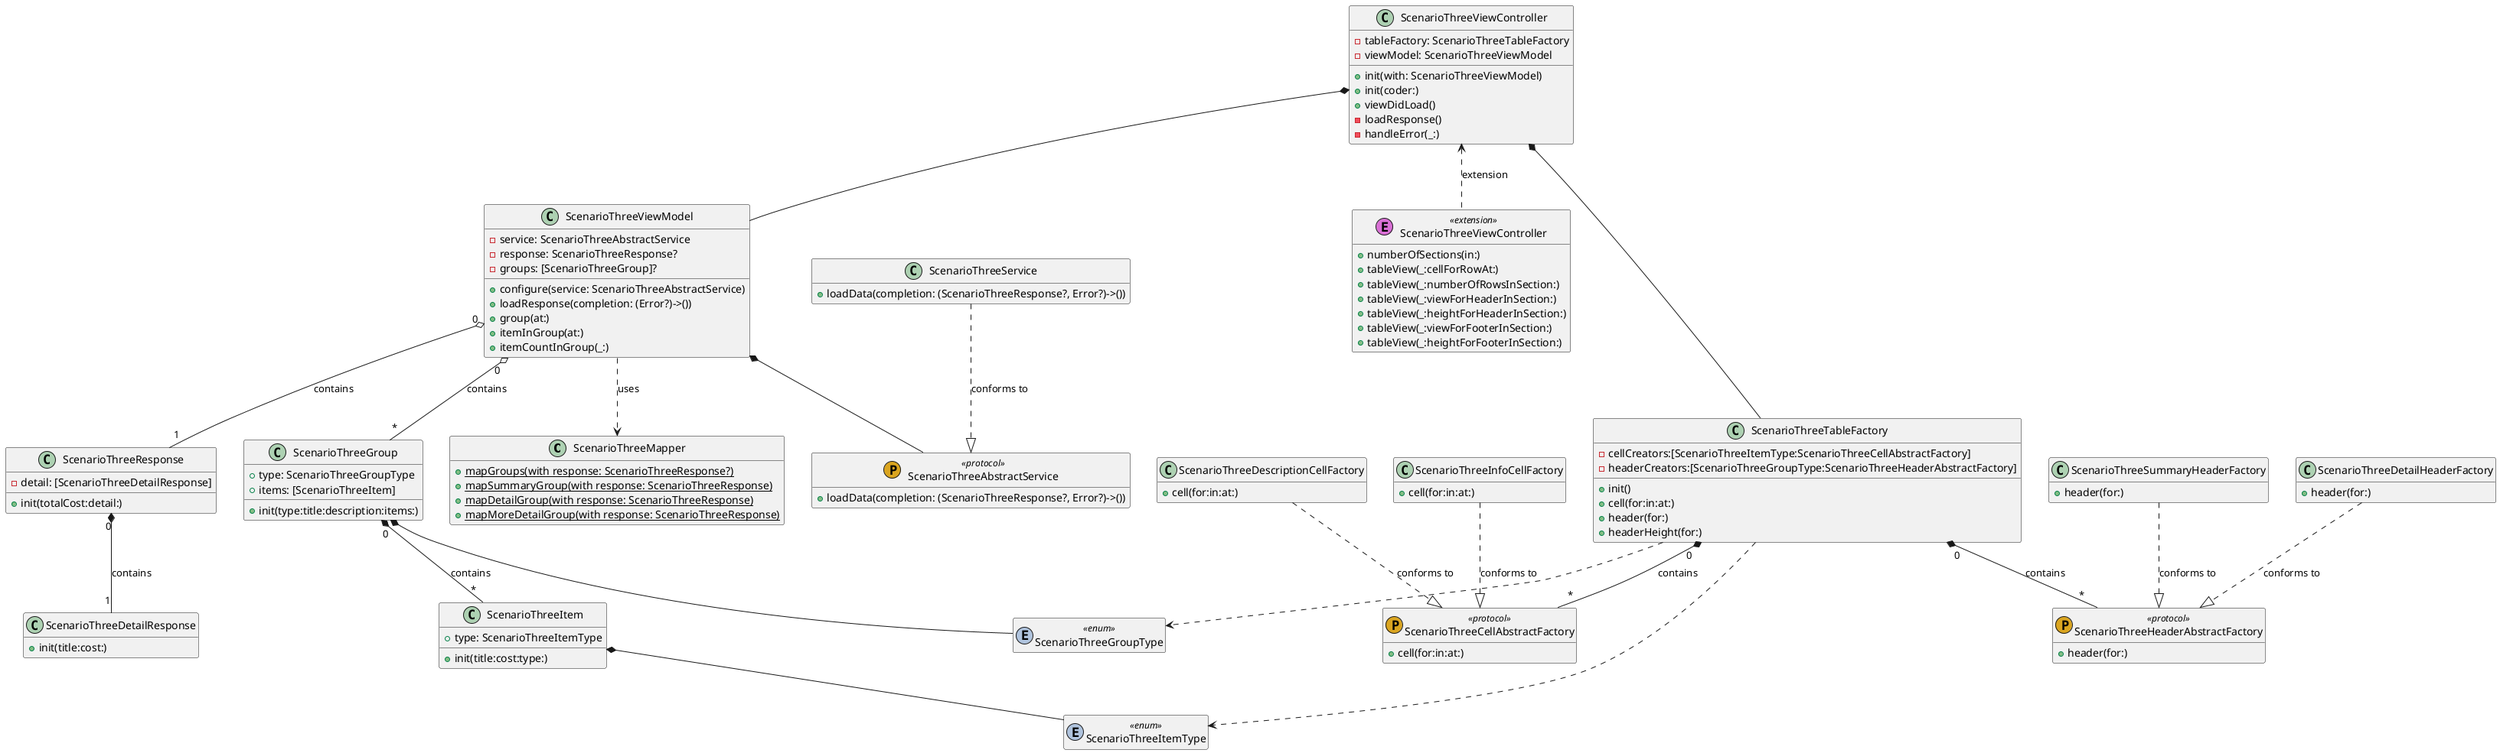 @startuml ScenarioThree
' STYLE START
hide empty members
skinparam shadowing false
' STYLE END
class "ScenarioThreeMapper" as ScenarioThreeMapper {
    +{static} mapGroups(with response: ScenarioThreeResponse?)
    +{static} mapSummaryGroup(with response: ScenarioThreeResponse)
    +{static} mapDetailGroup(with response: ScenarioThreeResponse)
    +{static} mapMoreDetailGroup(with response: ScenarioThreeResponse)
}
class "ScenarioThreeGroupType" as ScenarioThreeGroupType << (E,LightSteelBlue) enum >> {

}
class "ScenarioThreeItemType" as ScenarioThreeItemType << (E,LightSteelBlue) enum >> {

}
class "ScenarioThreeGroup" as ScenarioThreeGroup {
    +type: ScenarioThreeGroupType
    +items: [ScenarioThreeItem]
    +init(type:title:description:items:)

}
class "ScenarioThreeItem" as ScenarioThreeItem {
    +type: ScenarioThreeItemType
    +init(title:cost:type:)

}

ScenarioThreeGroup "0" *-- "*" ScenarioThreeItem : contains
ScenarioThreeGroup *-- ScenarioThreeGroupType
ScenarioThreeItem *-- ScenarioThreeItemType

' STYLE START
hide empty members
skinparam shadowing false
' STYLE END
class "ScenarioThreeTableFactory" as ScenarioThreeTableFactory {
    -cellCreators:[ScenarioThreeItemType:ScenarioThreeCellAbstractFactory]
    -headerCreators:[ScenarioThreeGroupType:ScenarioThreeHeaderAbstractFactory]
    +init()
    +cell(for:in:at:)
    +header(for:)
    +headerHeight(for:)

}

ScenarioThreeTableFactory "0" *-- "*" ScenarioThreeCellAbstractFactory : contains
ScenarioThreeTableFactory ..> ScenarioThreeItemType

ScenarioThreeTableFactory "0" *-- "*" ScenarioThreeHeaderAbstractFactory : contains
ScenarioThreeTableFactory ..> ScenarioThreeGroupType

' STYLE START
hide empty members
skinparam shadowing false
' STYLE END
class "ScenarioThreeCellAbstractFactory" as ScenarioThreeCellAbstractFactory << (P,GoldenRod) protocol >> {
    +cell(for:in:at:)

}
class "ScenarioThreeInfoCellFactory" as ScenarioThreeInfoCellFactory {
    +cell(for:in:at:)

}
class "ScenarioThreeDescriptionCellFactory" as ScenarioThreeDescriptionCellFactory {
    +cell(for:in:at:)

}

ScenarioThreeInfoCellFactory ..|> ScenarioThreeCellAbstractFactory : conforms to
ScenarioThreeDescriptionCellFactory ..|> ScenarioThreeCellAbstractFactory : conforms to

' STYLE START
hide empty members
skinparam shadowing false
' STYLE END
class "ScenarioThreeHeaderAbstractFactory" as ScenarioThreeHeaderAbstractFactory << (P,GoldenRod) protocol >> {
    +header(for:)

}
class "ScenarioThreeSummaryHeaderFactory" as ScenarioThreeSummaryHeaderFactory {
    +header(for:)

}
class "ScenarioThreeDetailHeaderFactory" as ScenarioThreeDetailHeaderFactory {
    +header(for:)

}

ScenarioThreeSummaryHeaderFactory ..|> ScenarioThreeHeaderAbstractFactory : conforms to
ScenarioThreeDetailHeaderFactory ..|> ScenarioThreeHeaderAbstractFactory : conforms to

' STYLE START
hide empty members
skinparam shadowing false
' STYLE END
class "ScenarioThreeAbstractService" as ScenarioThreeAbstractService << (P,GoldenRod) protocol >> {
    +loadData(completion: (ScenarioThreeResponse?, Error?)->())

}
class "ScenarioThreeService" as ScenarioThreeService {
    +loadData(completion: (ScenarioThreeResponse?, Error?)->())

}
class "ScenarioThreeResponse" as ScenarioThreeResponse {
    -detail: [ScenarioThreeDetailResponse]
    +init(totalCost:detail:)

}
class "ScenarioThreeDetailResponse" as ScenarioThreeDetailResponse {
    +init(title:cost:)

}

ScenarioThreeService ..|> ScenarioThreeAbstractService : conforms to
ScenarioThreeResponse "0" *-- "1" ScenarioThreeDetailResponse : contains

' STYLE START
hide empty members
skinparam shadowing false
' STYLE END
class "ScenarioThreeViewModel" as ScenarioThreeViewModel {
    -service: ScenarioThreeAbstractService
    -response: ScenarioThreeResponse?
    -groups: [ScenarioThreeGroup]?
    +configure(service: ScenarioThreeAbstractService)
    +loadResponse(completion: (Error?)->())
    +group(at:)
    +itemInGroup(at:)
    +itemCountInGroup(_:)

}

ScenarioThreeViewModel *-- ScenarioThreeAbstractService
ScenarioThreeViewModel "0" o-- "1" ScenarioThreeResponse : contains
ScenarioThreeViewModel "0" o-- "*" ScenarioThreeGroup : contains
ScenarioThreeViewModel ..> ScenarioThreeMapper : uses

' STYLE START
hide empty members
skinparam shadowing false
' STYLE END
class "ScenarioThreeViewController" as ScenarioThreeViewController {
    -tableFactory: ScenarioThreeTableFactory
    -viewModel: ScenarioThreeViewModel
    +init(with: ScenarioThreeViewModel)
    +init(coder:)
    +viewDidLoad()
    -loadResponse()
    -handleError(_:)

}
class "ScenarioThreeViewController" as ScenarioThreeViewController1 << (E,orchid) extension >> {
    +numberOfSections(in:)
    +tableView(_:cellForRowAt:)
    +tableView(_:numberOfRowsInSection:)
    +tableView(_:viewForHeaderInSection:)
    +tableView(_:heightForHeaderInSection:)
    +tableView(_:viewForFooterInSection:)
    +tableView(_:heightForFooterInSection:)

}

ScenarioThreeViewController <.. ScenarioThreeViewController1 : extension
ScenarioThreeViewController *-- ScenarioThreeTableFactory
ScenarioThreeViewController *-- ScenarioThreeViewModel
@enduml
